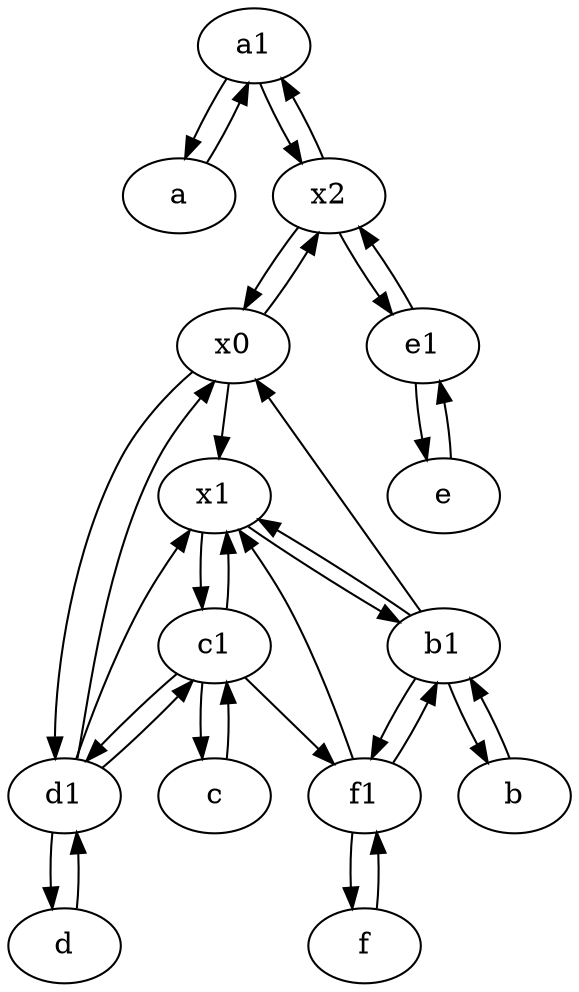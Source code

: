 digraph  {
	a1 [pos="40,15!"];
	a [pos="40,10!"];
	x0;
	f1;
	e1 [pos="25,45!"];
	d [pos="20,30!"];
	b1 [pos="45,20!"];
	x1;
	d1 [pos="25,30!"];
	f [pos="15,45!"];
	e [pos="30,50!"];
	c1 [pos="30,15!"];
	c [pos="20,10!"];
	x2;
	b [pos="50,20!"];
	d1 -> c1;
	b1 -> f1;
	d1 -> d;
	b1 -> x0;
	f1 -> f;
	x0 -> x1;
	d -> d1;
	f -> f1;
	x0 -> x2;
	a1 -> a;
	e1 -> x2;
	b1 -> x1;
	x1 -> b1;
	x2 -> a1;
	d1 -> x1;
	a1 -> x2;
	c1 -> c;
	a -> a1;
	c1 -> x1;
	c1 -> d1;
	e -> e1;
	d1 -> x0;
	x0 -> d1;
	b -> b1;
	f1 -> x1;
	c1 -> f1;
	f1 -> b1;
	x2 -> x0;
	b1 -> b;
	x1 -> c1;
	e1 -> e;
	c -> c1;
	x2 -> e1;

	}